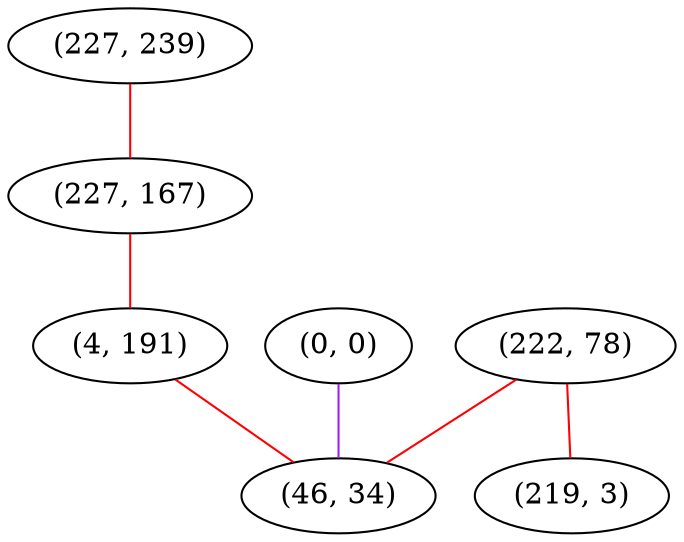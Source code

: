 graph "" {
"(227, 239)";
"(0, 0)";
"(222, 78)";
"(227, 167)";
"(4, 191)";
"(46, 34)";
"(219, 3)";
"(227, 239)" -- "(227, 167)"  [color=red, key=0, weight=1];
"(0, 0)" -- "(46, 34)"  [color=purple, key=0, weight=4];
"(222, 78)" -- "(46, 34)"  [color=red, key=0, weight=1];
"(222, 78)" -- "(219, 3)"  [color=red, key=0, weight=1];
"(227, 167)" -- "(4, 191)"  [color=red, key=0, weight=1];
"(4, 191)" -- "(46, 34)"  [color=red, key=0, weight=1];
}
